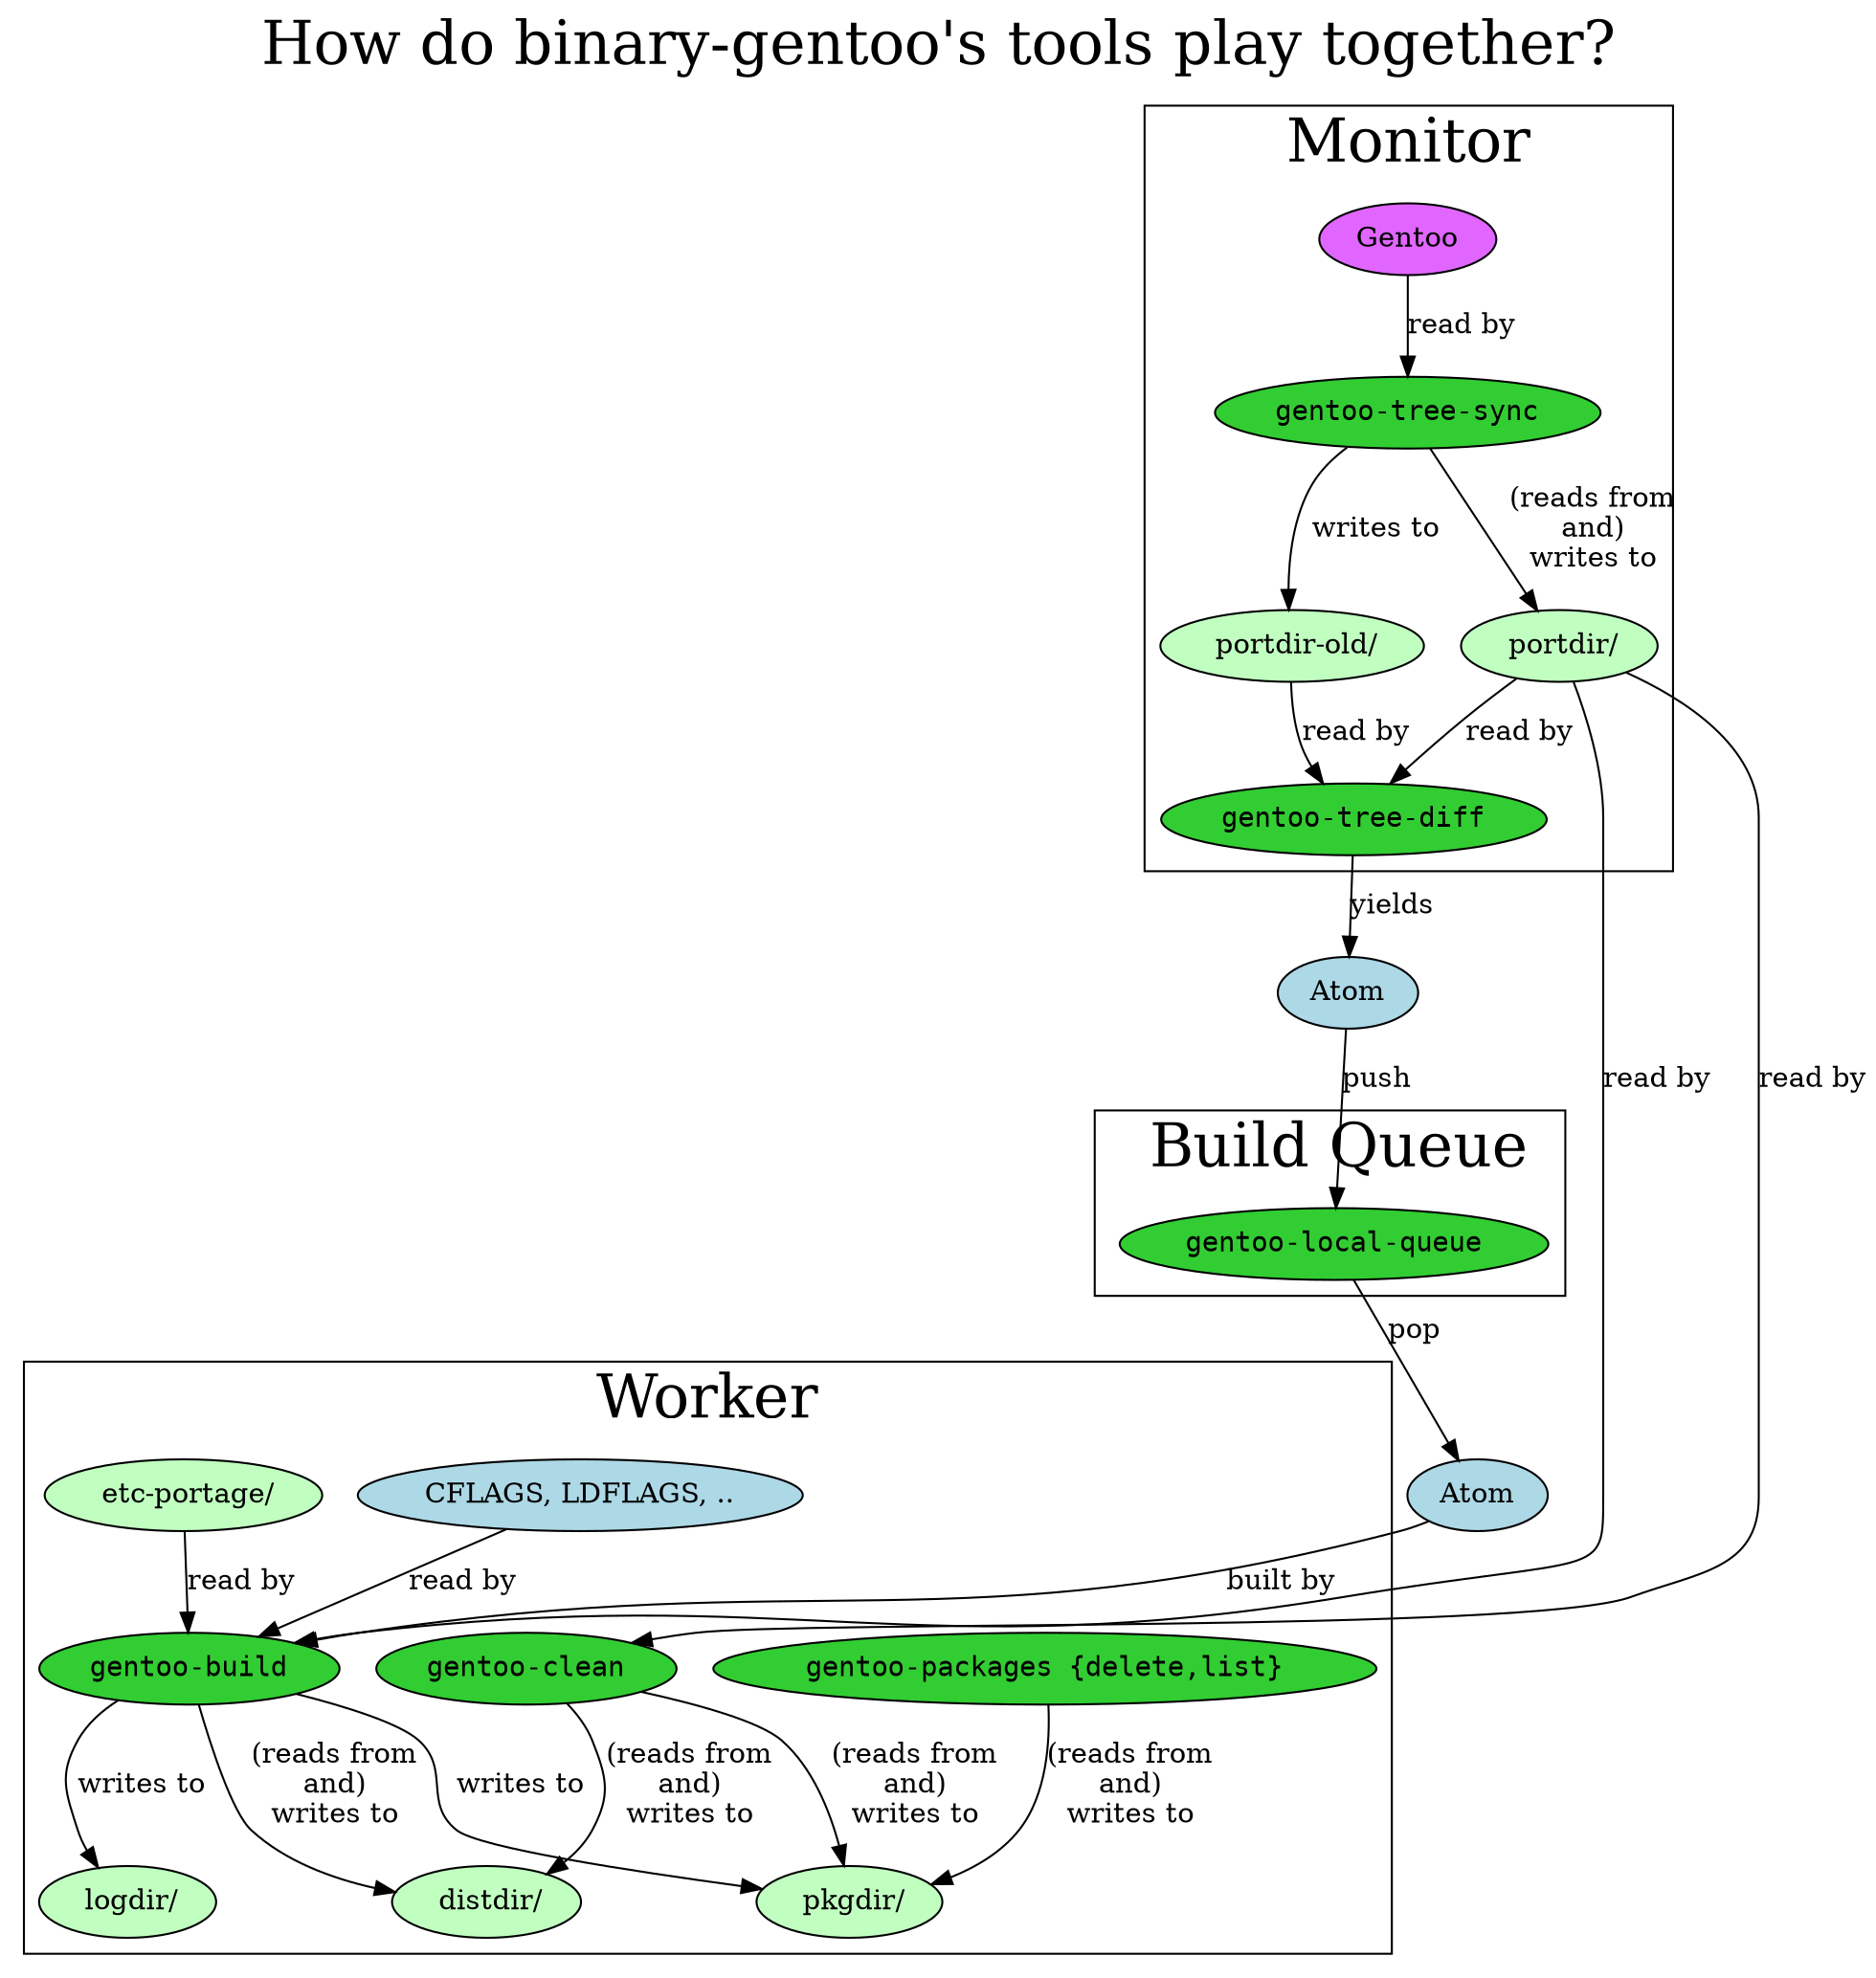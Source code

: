 // Copyright (C) 2024 Sebastian Pipping <sebastian@pipping.org>
// Licensed under GNU Affero GPL version 3 or later

digraph "binary-gentoo" {
  label="How do binary-gentoo's tools play together?";
  labelloc="t";
  fontsize="30";

  // Colors: https://graphviz.org/doc/info/colors.html

  // Nodes: Tools
  "gentoo-build" [style=filled; fillcolor="limegreen", fontname="monospace"];
  "gentoo-clean" [style=filled; fillcolor="limegreen", fontname="monospace"];
  "gentoo-local-queue" [style=filled; fillcolor="limegreen", fontname="monospace"];
  "gentoo-packages" [style=filled; fillcolor="limegreen", fontname="monospace", label="gentoo-packages {delete,list}"];
  "gentoo-tree-diff" [style=filled; fillcolor="limegreen", fontname="monospace"];
  "gentoo-tree-sync" [style=filled; fillcolor="limegreen", fontname="monospace"];

  // Nodes: Outputs
  "ATOM_1" [style=filled; fillcolor="lightblue", label="Atom"];

  // Nodes: Inputs
  "GENTOO" [style=filled; fillcolor="mediumorchid1"; label="Gentoo"];
  "ATOM_2" [style=filled; fillcolor="lightblue", label="Atom"];
  "COMPILE_FLAGS" [style=filled; fillcolor="lightblue", label="CFLAGS, LDFLAGS, .."];

  // Nodes: Directories
  "etc-portage" [style=filled; fillcolor="darkseagreen1", label=" etc-portage/"];
  "distdir" [style=filled; fillcolor="darkseagreen1", label=" distdir/"];
  "logdir" [style=filled; fillcolor="darkseagreen1", label=" logdir/"];
  "pkgdir" [style=filled; fillcolor="darkseagreen1", label=" pkgdir/"];
  "portdir" [style=filled; fillcolor="darkseagreen1", label=" portdir/"];
  "portdir-old" [style=filled; fillcolor="darkseagreen1", label=" portdir-old/"];

  subgraph cluster_monitoring {
    label="Monitor";

    // "gentoo-tree-diff"
    portdir -> "gentoo-tree-diff" [label="read by"];
    "portdir-old" -> "gentoo-tree-diff" [label="read by"];

    // "gentoo-tree-sync"
    GENTOO -> "gentoo-tree-sync" [label="read by"];
    "gentoo-tree-sync" -> portdir [label="(reads from\nand)\nwrites to"];
    "gentoo-tree-sync" -> "portdir-old" [label="writes to"];
  }

  "gentoo-tree-diff" -> ATOM_1 [label="yields"];

  subgraph cluster_queue {
    label="  Build Queue ";
    "gentoo-local-queue";
  }

  // "gentoo-local-queue"
  ATOM_1 -> "gentoo-local-queue" [label="push"];
  "gentoo-local-queue" -> ATOM_2 [label="pop"];

  subgraph cluster_worker {
    label="Worker";

    // "gentoo-build"
    "gentoo-build" -> pkgdir [label="writes to"];
    COMPILE_FLAGS -> "gentoo-build" [label="read by"];
    "etc-portage" -> "gentoo-build" [label="read by"];
    portdir -> "gentoo-build" [label="read by"];
    "gentoo-build" -> logdir [label="writes to"];
    "gentoo-build" -> distdir [label="(reads from\nand)\nwrites to"];

    // "gentoo-clean"
    portdir -> "gentoo-clean" [label="read by"];
    "gentoo-clean" -> distdir [label="(reads from\nand)\nwrites to"];
    "gentoo-clean" -> pkgdir [label="(reads from\nand)\nwrites to"];

    // "gentoo-packages"
    "gentoo-packages" -> pkgdir [label="(reads from\nand)\nwrites to"];
  }

  ATOM_2 -> "gentoo-build" [label="built by"];
}
